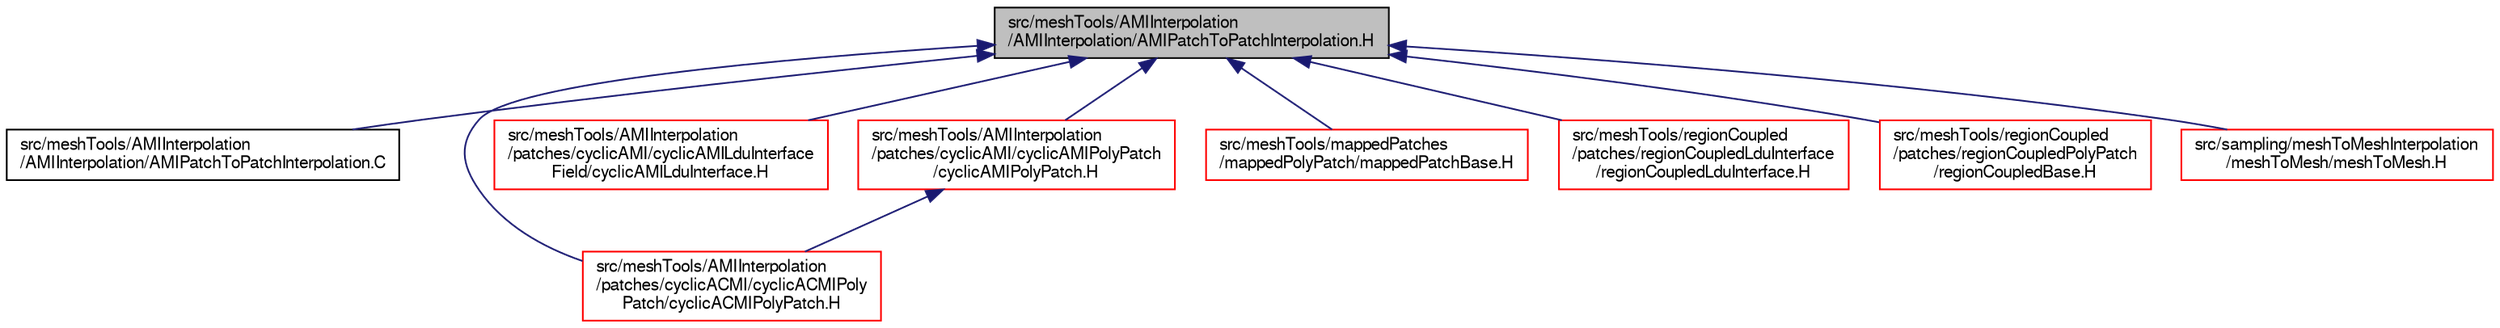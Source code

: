 digraph "src/meshTools/AMIInterpolation/AMIInterpolation/AMIPatchToPatchInterpolation.H"
{
  bgcolor="transparent";
  edge [fontname="FreeSans",fontsize="10",labelfontname="FreeSans",labelfontsize="10"];
  node [fontname="FreeSans",fontsize="10",shape=record];
  Node190 [label="src/meshTools/AMIInterpolation\l/AMIInterpolation/AMIPatchToPatchInterpolation.H",height=0.2,width=0.4,color="black", fillcolor="grey75", style="filled", fontcolor="black"];
  Node190 -> Node191 [dir="back",color="midnightblue",fontsize="10",style="solid",fontname="FreeSans"];
  Node191 [label="src/meshTools/AMIInterpolation\l/AMIInterpolation/AMIPatchToPatchInterpolation.C",height=0.2,width=0.4,color="black",URL="$a07289.html"];
  Node190 -> Node192 [dir="back",color="midnightblue",fontsize="10",style="solid",fontname="FreeSans"];
  Node192 [label="src/meshTools/AMIInterpolation\l/patches/cyclicACMI/cyclicACMIPoly\lPatch/cyclicACMIPolyPatch.H",height=0.2,width=0.4,color="red",URL="$a07361.html"];
  Node190 -> Node210 [dir="back",color="midnightblue",fontsize="10",style="solid",fontname="FreeSans"];
  Node210 [label="src/meshTools/AMIInterpolation\l/patches/cyclicAMI/cyclicAMILduInterface\lField/cyclicAMILduInterface.H",height=0.2,width=0.4,color="red",URL="$a07373.html"];
  Node190 -> Node248 [dir="back",color="midnightblue",fontsize="10",style="solid",fontname="FreeSans"];
  Node248 [label="src/meshTools/AMIInterpolation\l/patches/cyclicAMI/cyclicAMIPolyPatch\l/cyclicAMIPolyPatch.H",height=0.2,width=0.4,color="red",URL="$a07403.html"];
  Node248 -> Node192 [dir="back",color="midnightblue",fontsize="10",style="solid",fontname="FreeSans"];
  Node190 -> Node260 [dir="back",color="midnightblue",fontsize="10",style="solid",fontname="FreeSans"];
  Node260 [label="src/meshTools/mappedPatches\l/mappedPolyPatch/mappedPatchBase.H",height=0.2,width=0.4,color="red",URL="$a07595.html"];
  Node190 -> Node423 [dir="back",color="midnightblue",fontsize="10",style="solid",fontname="FreeSans"];
  Node423 [label="src/meshTools/regionCoupled\l/patches/regionCoupledLduInterface\l/regionCoupledLduInterface.H",height=0.2,width=0.4,color="red",URL="$a07727.html"];
  Node190 -> Node443 [dir="back",color="midnightblue",fontsize="10",style="solid",fontname="FreeSans"];
  Node443 [label="src/meshTools/regionCoupled\l/patches/regionCoupledPolyPatch\l/regionCoupledBase.H",height=0.2,width=0.4,color="red",URL="$a07745.html"];
  Node190 -> Node453 [dir="back",color="midnightblue",fontsize="10",style="solid",fontname="FreeSans"];
  Node453 [label="src/sampling/meshToMeshInterpolation\l/meshToMesh/meshToMesh.H",height=0.2,width=0.4,color="red",URL="$a14555.html"];
}
